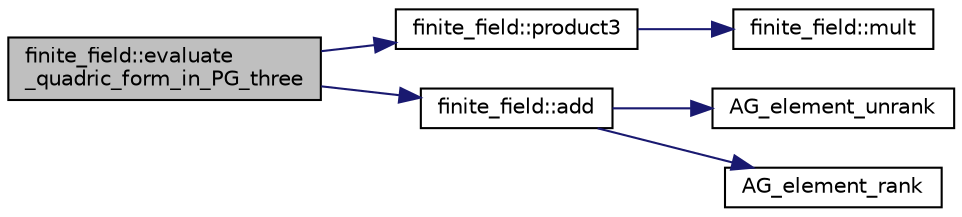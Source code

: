digraph "finite_field::evaluate_quadric_form_in_PG_three"
{
  edge [fontname="Helvetica",fontsize="10",labelfontname="Helvetica",labelfontsize="10"];
  node [fontname="Helvetica",fontsize="10",shape=record];
  rankdir="LR";
  Node2807 [label="finite_field::evaluate\l_quadric_form_in_PG_three",height=0.2,width=0.4,color="black", fillcolor="grey75", style="filled", fontcolor="black"];
  Node2807 -> Node2808 [color="midnightblue",fontsize="10",style="solid",fontname="Helvetica"];
  Node2808 [label="finite_field::product3",height=0.2,width=0.4,color="black", fillcolor="white", style="filled",URL="$df/d5a/classfinite__field.html#ada2d8411665cb720cf2bf78ba41a2f1d"];
  Node2808 -> Node2809 [color="midnightblue",fontsize="10",style="solid",fontname="Helvetica"];
  Node2809 [label="finite_field::mult",height=0.2,width=0.4,color="black", fillcolor="white", style="filled",URL="$df/d5a/classfinite__field.html#a24fb5917aa6d4d656fd855b7f44a13b0"];
  Node2807 -> Node2810 [color="midnightblue",fontsize="10",style="solid",fontname="Helvetica"];
  Node2810 [label="finite_field::add",height=0.2,width=0.4,color="black", fillcolor="white", style="filled",URL="$df/d5a/classfinite__field.html#a8f12328a27500f3c7be0c849ebbc9d14"];
  Node2810 -> Node2811 [color="midnightblue",fontsize="10",style="solid",fontname="Helvetica"];
  Node2811 [label="AG_element_unrank",height=0.2,width=0.4,color="black", fillcolor="white", style="filled",URL="$d4/d67/geometry_8h.html#a4a33b86c87b2879b97cfa1327abe2885"];
  Node2810 -> Node2812 [color="midnightblue",fontsize="10",style="solid",fontname="Helvetica"];
  Node2812 [label="AG_element_rank",height=0.2,width=0.4,color="black", fillcolor="white", style="filled",URL="$d4/d67/geometry_8h.html#ab2ac908d07dd8038fd996e26bdc75c17"];
}

